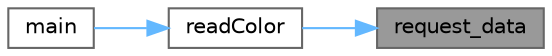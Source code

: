 digraph "request_data"
{
 // LATEX_PDF_SIZE
  bgcolor="transparent";
  edge [fontname=Helvetica,fontsize=10,labelfontname=Helvetica,labelfontsize=10];
  node [fontname=Helvetica,fontsize=10,shape=box,height=0.2,width=0.4];
  rankdir="RL";
  Node1 [id="Node000001",label="request_data",height=0.2,width=0.4,color="gray40", fillcolor="grey60", style="filled", fontcolor="black",tooltip="Send a command and read back one 16-bit register."];
  Node1 -> Node2 [id="edge3_Node000001_Node000002",dir="back",color="steelblue1",style="solid",tooltip=" "];
  Node2 [id="Node000002",label="readColor",height=0.2,width=0.4,color="grey40", fillcolor="white", style="filled",URL="$_v_e_m_l3328_8c.html#a140a3698efffb3d00c4643d18d2af932",tooltip="Read averaged normalized color values and detect color name."];
  Node2 -> Node3 [id="edge4_Node000002_Node000003",dir="back",color="steelblue1",style="solid",tooltip=" "];
  Node3 [id="Node000003",label="main",height=0.2,width=0.4,color="grey40", fillcolor="white", style="filled",URL="$main_8c.html#a840291bc02cba5474a4cb46a9b9566fe",tooltip="Main application function."];
}
